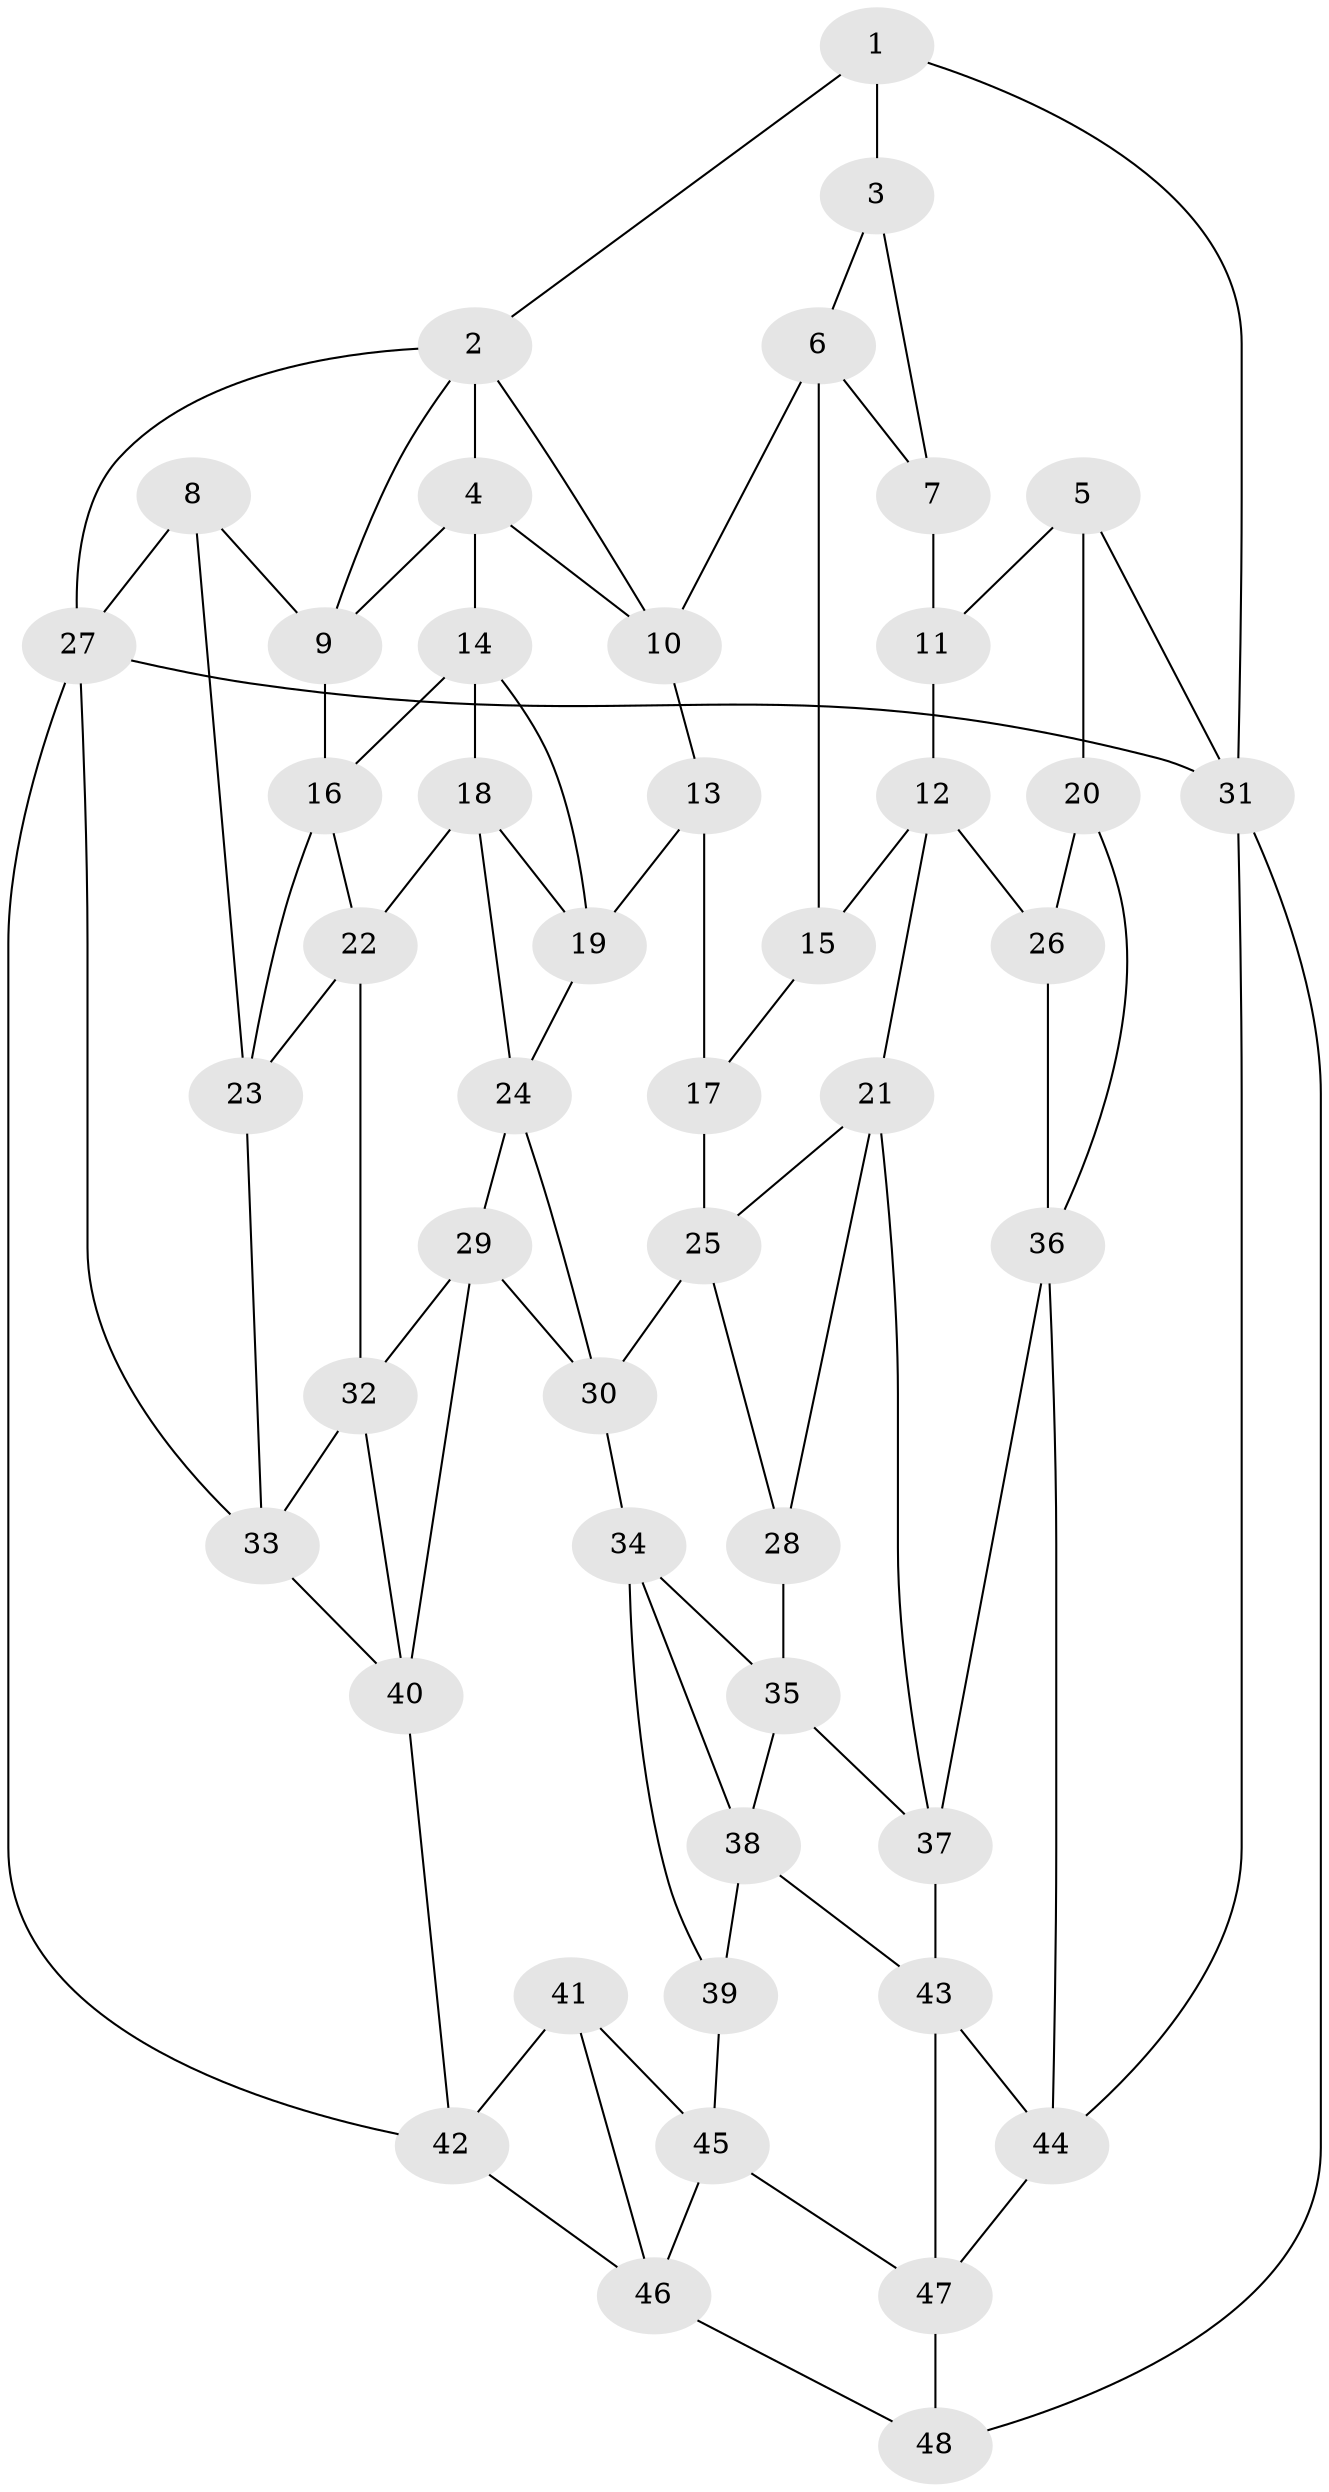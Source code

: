 // original degree distribution, {3: 0.020833333333333332, 5: 0.5416666666666666, 6: 0.20833333333333334, 4: 0.22916666666666666}
// Generated by graph-tools (version 1.1) at 2025/27/03/09/25 03:27:13]
// undirected, 48 vertices, 90 edges
graph export_dot {
graph [start="1"]
  node [color=gray90,style=filled];
  1;
  2;
  3;
  4;
  5;
  6;
  7;
  8;
  9;
  10;
  11;
  12;
  13;
  14;
  15;
  16;
  17;
  18;
  19;
  20;
  21;
  22;
  23;
  24;
  25;
  26;
  27;
  28;
  29;
  30;
  31;
  32;
  33;
  34;
  35;
  36;
  37;
  38;
  39;
  40;
  41;
  42;
  43;
  44;
  45;
  46;
  47;
  48;
  1 -- 2 [weight=1.0];
  1 -- 3 [weight=1.0];
  1 -- 31 [weight=1.0];
  2 -- 4 [weight=1.0];
  2 -- 9 [weight=1.0];
  2 -- 10 [weight=1.0];
  2 -- 27 [weight=1.0];
  3 -- 6 [weight=1.0];
  3 -- 7 [weight=1.0];
  4 -- 9 [weight=1.0];
  4 -- 10 [weight=1.0];
  4 -- 14 [weight=1.0];
  5 -- 11 [weight=1.0];
  5 -- 20 [weight=2.0];
  5 -- 31 [weight=1.0];
  6 -- 7 [weight=1.0];
  6 -- 10 [weight=1.0];
  6 -- 15 [weight=1.0];
  7 -- 11 [weight=2.0];
  8 -- 9 [weight=1.0];
  8 -- 23 [weight=1.0];
  8 -- 27 [weight=1.0];
  9 -- 16 [weight=1.0];
  10 -- 13 [weight=1.0];
  11 -- 12 [weight=1.0];
  12 -- 15 [weight=1.0];
  12 -- 21 [weight=1.0];
  12 -- 26 [weight=1.0];
  13 -- 17 [weight=2.0];
  13 -- 19 [weight=1.0];
  14 -- 16 [weight=1.0];
  14 -- 18 [weight=1.0];
  14 -- 19 [weight=1.0];
  15 -- 17 [weight=1.0];
  16 -- 22 [weight=1.0];
  16 -- 23 [weight=1.0];
  17 -- 25 [weight=1.0];
  18 -- 19 [weight=1.0];
  18 -- 22 [weight=1.0];
  18 -- 24 [weight=1.0];
  19 -- 24 [weight=1.0];
  20 -- 26 [weight=1.0];
  20 -- 36 [weight=1.0];
  21 -- 25 [weight=1.0];
  21 -- 28 [weight=1.0];
  21 -- 37 [weight=1.0];
  22 -- 23 [weight=1.0];
  22 -- 32 [weight=1.0];
  23 -- 33 [weight=1.0];
  24 -- 29 [weight=1.0];
  24 -- 30 [weight=1.0];
  25 -- 28 [weight=1.0];
  25 -- 30 [weight=1.0];
  26 -- 36 [weight=2.0];
  27 -- 31 [weight=2.0];
  27 -- 33 [weight=1.0];
  27 -- 42 [weight=1.0];
  28 -- 35 [weight=2.0];
  29 -- 30 [weight=1.0];
  29 -- 32 [weight=1.0];
  29 -- 40 [weight=1.0];
  30 -- 34 [weight=1.0];
  31 -- 44 [weight=1.0];
  31 -- 48 [weight=1.0];
  32 -- 33 [weight=1.0];
  32 -- 40 [weight=1.0];
  33 -- 40 [weight=1.0];
  34 -- 35 [weight=1.0];
  34 -- 38 [weight=1.0];
  34 -- 39 [weight=1.0];
  35 -- 37 [weight=1.0];
  35 -- 38 [weight=1.0];
  36 -- 37 [weight=2.0];
  36 -- 44 [weight=1.0];
  37 -- 43 [weight=1.0];
  38 -- 39 [weight=1.0];
  38 -- 43 [weight=1.0];
  39 -- 45 [weight=1.0];
  40 -- 42 [weight=1.0];
  41 -- 42 [weight=1.0];
  41 -- 45 [weight=1.0];
  41 -- 46 [weight=1.0];
  42 -- 46 [weight=1.0];
  43 -- 44 [weight=1.0];
  43 -- 47 [weight=1.0];
  44 -- 47 [weight=1.0];
  45 -- 46 [weight=1.0];
  45 -- 47 [weight=1.0];
  46 -- 48 [weight=1.0];
  47 -- 48 [weight=1.0];
}
